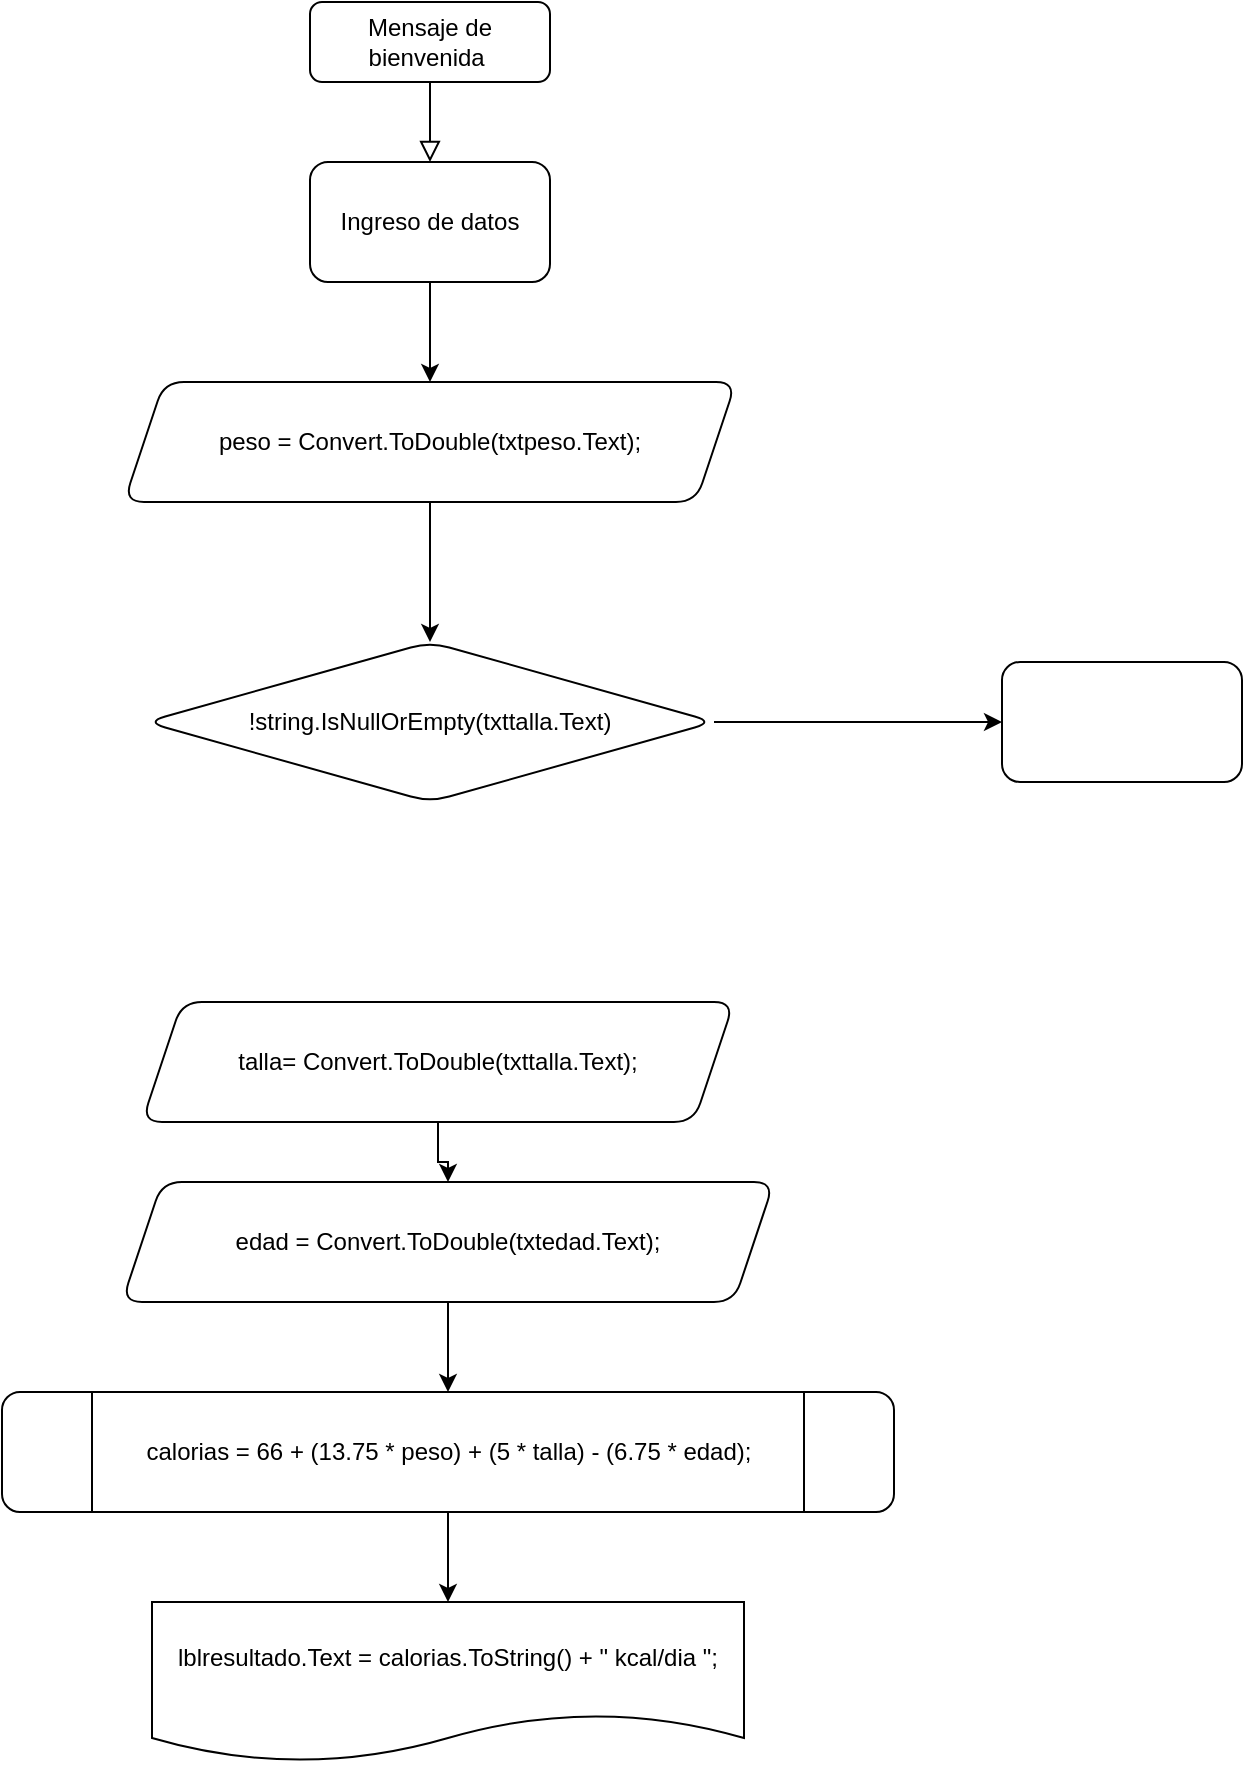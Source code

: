 <mxfile version="21.6.2" type="github">
  <diagram id="C5RBs43oDa-KdzZeNtuy" name="Page-1">
    <mxGraphModel dx="996" dy="549" grid="1" gridSize="10" guides="1" tooltips="1" connect="1" arrows="1" fold="1" page="1" pageScale="1" pageWidth="827" pageHeight="1169" math="0" shadow="0">
      <root>
        <mxCell id="WIyWlLk6GJQsqaUBKTNV-0" />
        <mxCell id="WIyWlLk6GJQsqaUBKTNV-1" parent="WIyWlLk6GJQsqaUBKTNV-0" />
        <mxCell id="WIyWlLk6GJQsqaUBKTNV-3" value="Mensaje de bienvenida&amp;nbsp;" style="rounded=1;whiteSpace=wrap;html=1;fontSize=12;glass=0;strokeWidth=1;shadow=0;" parent="WIyWlLk6GJQsqaUBKTNV-1" vertex="1">
          <mxGeometry x="354" y="60" width="120" height="40" as="geometry" />
        </mxCell>
        <mxCell id="oFDpxJeYynIPH8nCqKxO-1" value="" style="rounded=0;html=1;jettySize=auto;orthogonalLoop=1;fontSize=11;endArrow=block;endFill=0;endSize=8;strokeWidth=1;shadow=0;labelBackgroundColor=none;edgeStyle=orthogonalEdgeStyle;" edge="1" parent="WIyWlLk6GJQsqaUBKTNV-1" source="WIyWlLk6GJQsqaUBKTNV-3" target="oFDpxJeYynIPH8nCqKxO-0">
          <mxGeometry relative="1" as="geometry">
            <mxPoint x="414" y="100" as="sourcePoint" />
            <mxPoint x="414" y="150" as="targetPoint" />
          </mxGeometry>
        </mxCell>
        <mxCell id="oFDpxJeYynIPH8nCqKxO-9" value="" style="edgeStyle=orthogonalEdgeStyle;rounded=0;orthogonalLoop=1;jettySize=auto;html=1;" edge="1" parent="WIyWlLk6GJQsqaUBKTNV-1" source="oFDpxJeYynIPH8nCqKxO-0" target="oFDpxJeYynIPH8nCqKxO-8">
          <mxGeometry relative="1" as="geometry" />
        </mxCell>
        <mxCell id="oFDpxJeYynIPH8nCqKxO-0" value="Ingreso de datos" style="rounded=1;whiteSpace=wrap;html=1;" vertex="1" parent="WIyWlLk6GJQsqaUBKTNV-1">
          <mxGeometry x="354" y="140" width="120" height="60" as="geometry" />
        </mxCell>
        <mxCell id="oFDpxJeYynIPH8nCqKxO-31" value="" style="edgeStyle=orthogonalEdgeStyle;rounded=0;orthogonalLoop=1;jettySize=auto;html=1;" edge="1" parent="WIyWlLk6GJQsqaUBKTNV-1" source="oFDpxJeYynIPH8nCqKxO-8" target="oFDpxJeYynIPH8nCqKxO-30">
          <mxGeometry relative="1" as="geometry" />
        </mxCell>
        <mxCell id="oFDpxJeYynIPH8nCqKxO-8" value="peso = Convert.ToDouble(txtpeso.Text);" style="shape=parallelogram;perimeter=parallelogramPerimeter;whiteSpace=wrap;html=1;fixedSize=1;rounded=1;" vertex="1" parent="WIyWlLk6GJQsqaUBKTNV-1">
          <mxGeometry x="261" y="250" width="306" height="60" as="geometry" />
        </mxCell>
        <mxCell id="oFDpxJeYynIPH8nCqKxO-13" value="" style="edgeStyle=orthogonalEdgeStyle;rounded=0;orthogonalLoop=1;jettySize=auto;html=1;" edge="1" parent="WIyWlLk6GJQsqaUBKTNV-1" source="oFDpxJeYynIPH8nCqKxO-10" target="oFDpxJeYynIPH8nCqKxO-12">
          <mxGeometry relative="1" as="geometry" />
        </mxCell>
        <mxCell id="oFDpxJeYynIPH8nCqKxO-10" value="talla= Convert.ToDouble(txttalla.Text);" style="shape=parallelogram;perimeter=parallelogramPerimeter;whiteSpace=wrap;html=1;fixedSize=1;rounded=1;" vertex="1" parent="WIyWlLk6GJQsqaUBKTNV-1">
          <mxGeometry x="270" y="560" width="296" height="60" as="geometry" />
        </mxCell>
        <mxCell id="oFDpxJeYynIPH8nCqKxO-15" value="" style="edgeStyle=orthogonalEdgeStyle;rounded=0;orthogonalLoop=1;jettySize=auto;html=1;" edge="1" parent="WIyWlLk6GJQsqaUBKTNV-1" source="oFDpxJeYynIPH8nCqKxO-12" target="oFDpxJeYynIPH8nCqKxO-14">
          <mxGeometry relative="1" as="geometry" />
        </mxCell>
        <mxCell id="oFDpxJeYynIPH8nCqKxO-12" value="edad = Convert.ToDouble(txtedad.Text);" style="shape=parallelogram;perimeter=parallelogramPerimeter;whiteSpace=wrap;html=1;fixedSize=1;rounded=1;" vertex="1" parent="WIyWlLk6GJQsqaUBKTNV-1">
          <mxGeometry x="260" y="650" width="326" height="60" as="geometry" />
        </mxCell>
        <mxCell id="oFDpxJeYynIPH8nCqKxO-17" value="" style="edgeStyle=orthogonalEdgeStyle;rounded=0;orthogonalLoop=1;jettySize=auto;html=1;" edge="1" parent="WIyWlLk6GJQsqaUBKTNV-1" source="oFDpxJeYynIPH8nCqKxO-14" target="oFDpxJeYynIPH8nCqKxO-16">
          <mxGeometry relative="1" as="geometry" />
        </mxCell>
        <mxCell id="oFDpxJeYynIPH8nCqKxO-14" value="calorias = 66 + (13.75 * peso) + (5 * talla) - (6.75 * edad);" style="shape=process;whiteSpace=wrap;html=1;backgroundOutline=1;rounded=1;" vertex="1" parent="WIyWlLk6GJQsqaUBKTNV-1">
          <mxGeometry x="200" y="755" width="446" height="60" as="geometry" />
        </mxCell>
        <mxCell id="oFDpxJeYynIPH8nCqKxO-16" value="lblresultado.Text = calorias.ToString() + &quot; kcal/dia &quot;;" style="shape=document;whiteSpace=wrap;html=1;boundedLbl=1;rounded=1;" vertex="1" parent="WIyWlLk6GJQsqaUBKTNV-1">
          <mxGeometry x="275" y="860" width="296" height="80" as="geometry" />
        </mxCell>
        <mxCell id="oFDpxJeYynIPH8nCqKxO-33" value="" style="edgeStyle=orthogonalEdgeStyle;rounded=0;orthogonalLoop=1;jettySize=auto;html=1;" edge="1" parent="WIyWlLk6GJQsqaUBKTNV-1" source="oFDpxJeYynIPH8nCqKxO-30" target="oFDpxJeYynIPH8nCqKxO-32">
          <mxGeometry relative="1" as="geometry" />
        </mxCell>
        <mxCell id="oFDpxJeYynIPH8nCqKxO-30" value="!string.IsNullOrEmpty(txttalla.Text)" style="rhombus;whiteSpace=wrap;html=1;rounded=1;" vertex="1" parent="WIyWlLk6GJQsqaUBKTNV-1">
          <mxGeometry x="272" y="380" width="284" height="80" as="geometry" />
        </mxCell>
        <mxCell id="oFDpxJeYynIPH8nCqKxO-32" value="" style="whiteSpace=wrap;html=1;rounded=1;" vertex="1" parent="WIyWlLk6GJQsqaUBKTNV-1">
          <mxGeometry x="700" y="390" width="120" height="60" as="geometry" />
        </mxCell>
      </root>
    </mxGraphModel>
  </diagram>
</mxfile>
